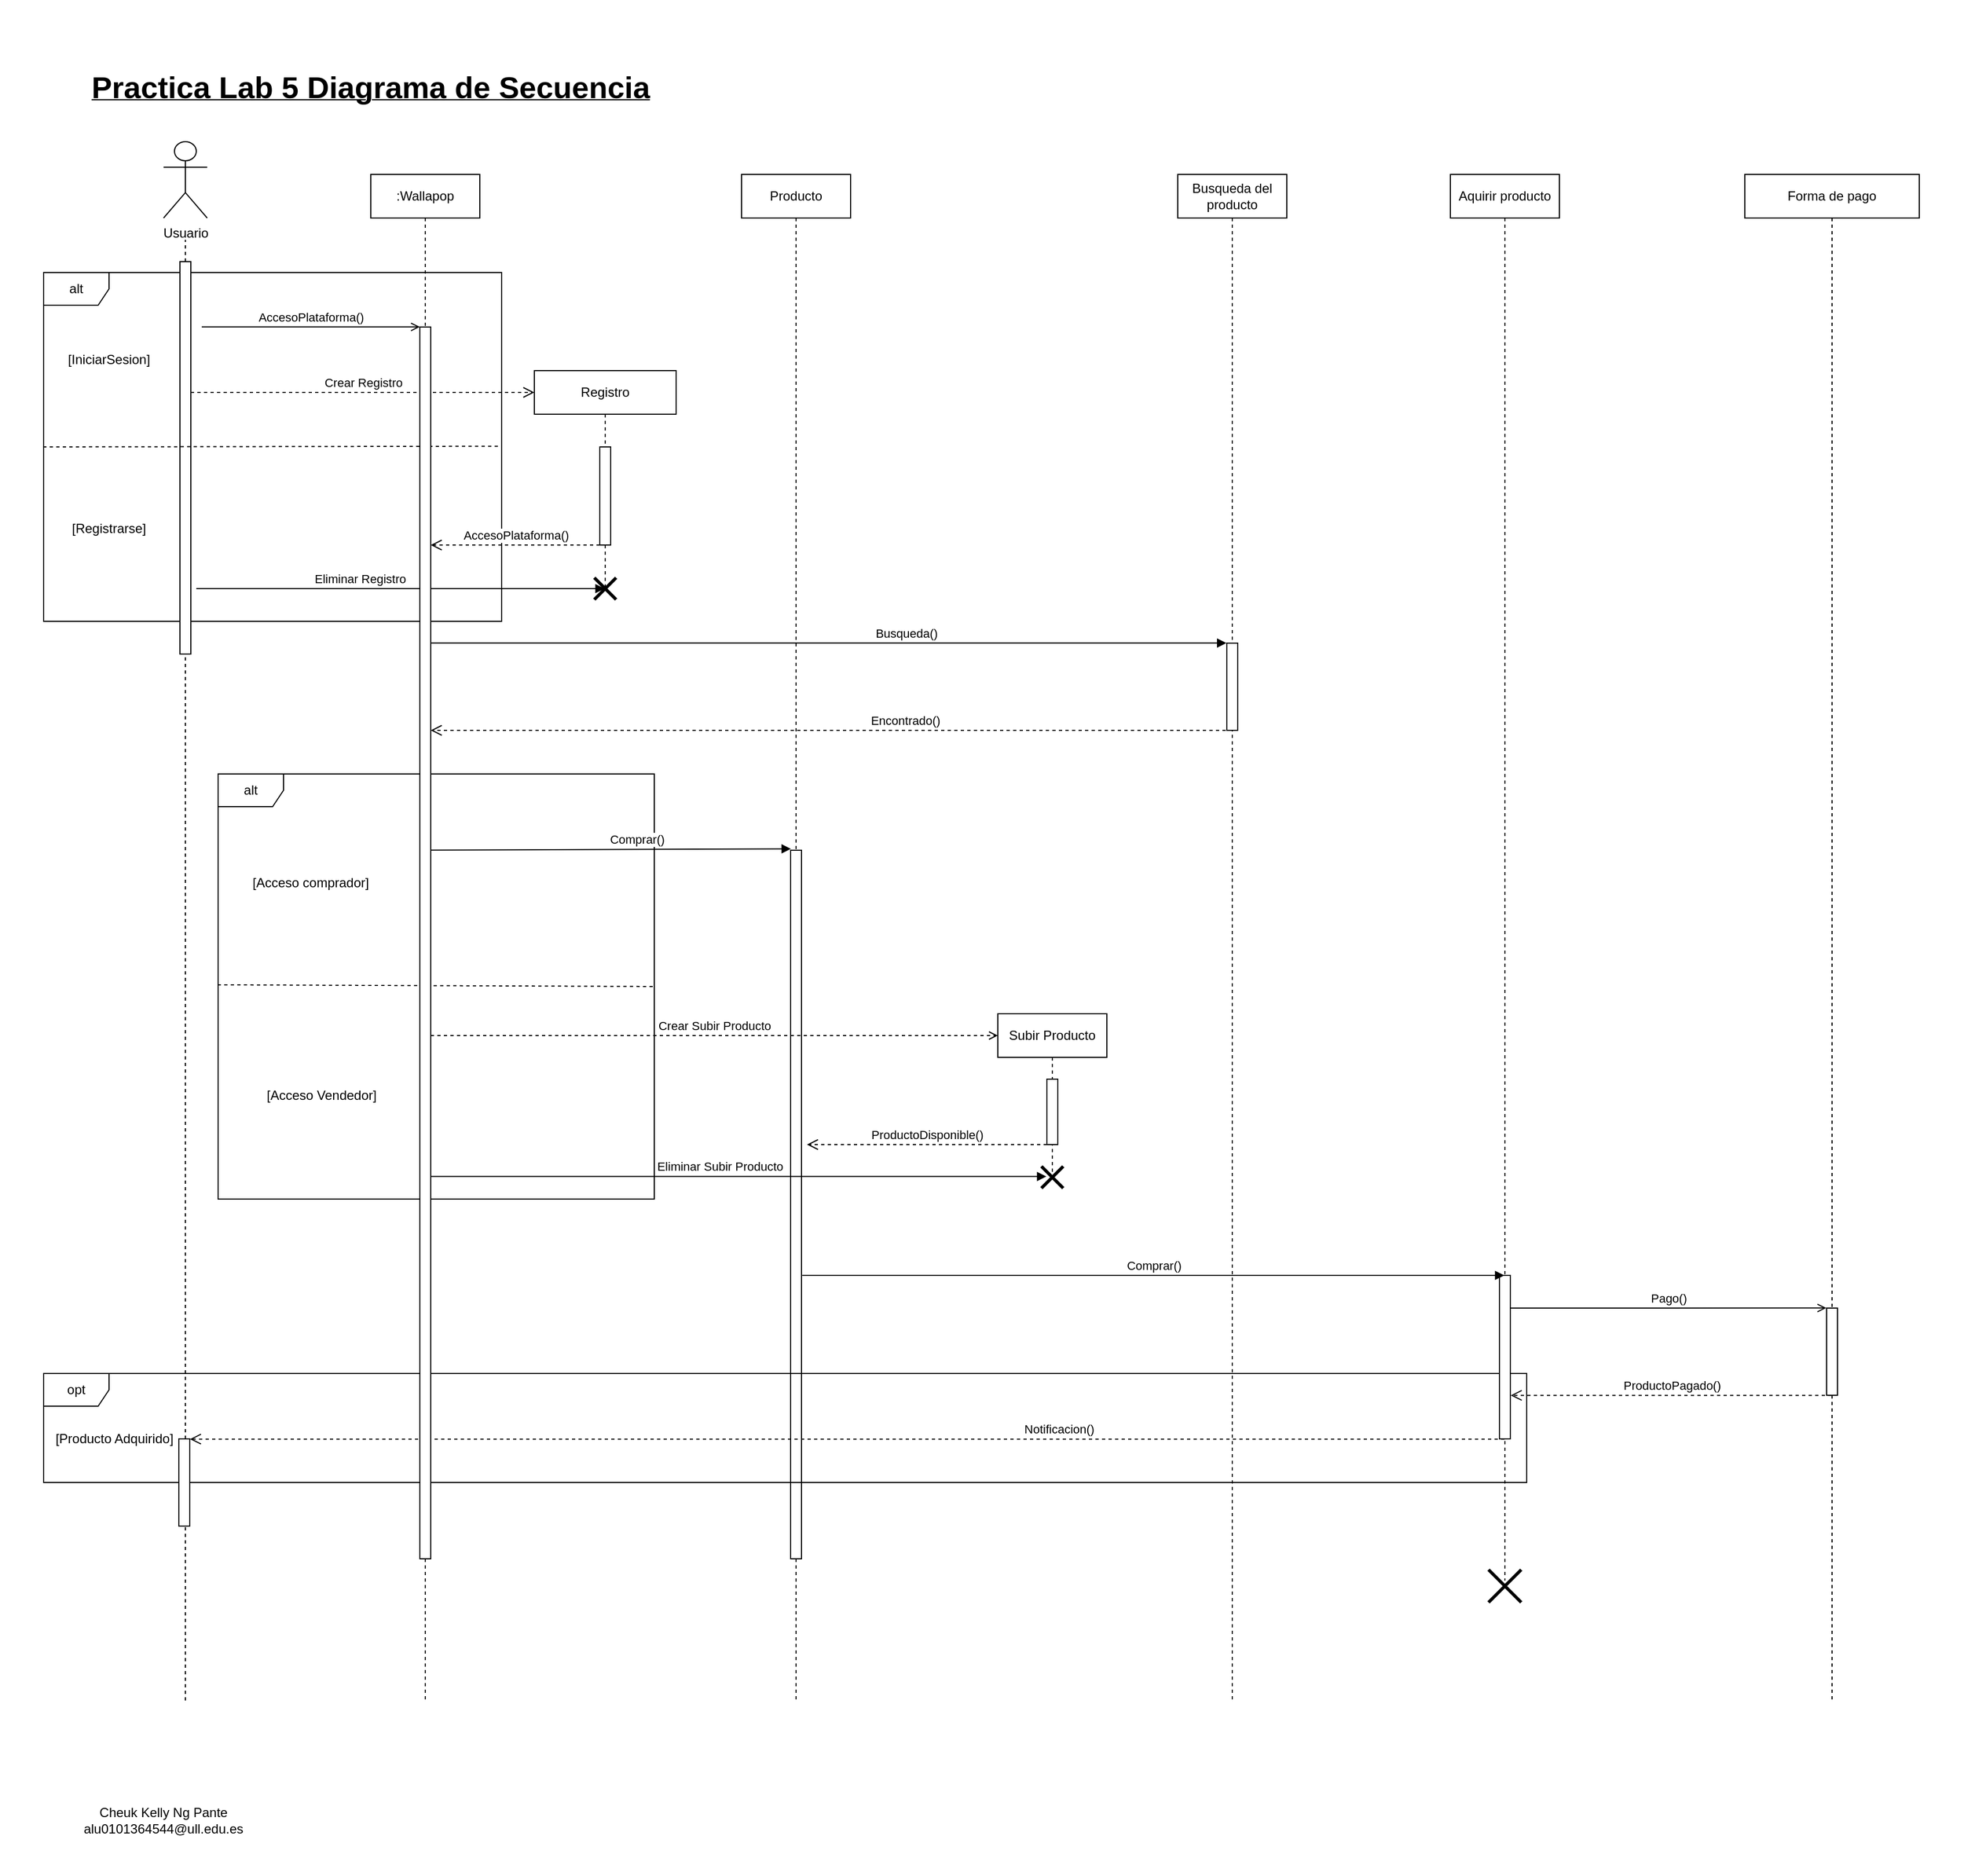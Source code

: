 <mxfile version="14.5.1" type="device"><diagram id="G5rc_5xlJPQ3jeenPHCq" name="Página-1"><mxGraphModel dx="1673" dy="967" grid="1" gridSize="10" guides="1" tooltips="1" connect="1" arrows="1" fold="1" page="1" pageScale="1" pageWidth="1800" pageHeight="1800" math="0" shadow="0"><root><mxCell id="0"/><mxCell id="1" parent="0"/><mxCell id="Z28Vv-tgGlwrrCHM5VuM-1" value="&lt;font size=&quot;1&quot;&gt;&lt;u&gt;&lt;b style=&quot;font-size: 28px&quot;&gt;Practica Lab 5 Diagrama de Secuencia&lt;/b&gt;&lt;/u&gt;&lt;/font&gt;" style="text;html=1;strokeColor=none;fillColor=none;align=center;verticalAlign=middle;whiteSpace=wrap;rounded=0;" parent="1" vertex="1"><mxGeometry x="80" y="40" width="520" height="80" as="geometry"/></mxCell><mxCell id="Z28Vv-tgGlwrrCHM5VuM-6" value="Usuario" style="shape=umlActor;verticalLabelPosition=bottom;verticalAlign=top;html=1;" parent="1" vertex="1"><mxGeometry x="150" y="130" width="40" height="70" as="geometry"/></mxCell><mxCell id="Z28Vv-tgGlwrrCHM5VuM-31" value=":Wallapop" style="shape=umlLifeline;perimeter=lifelinePerimeter;whiteSpace=wrap;html=1;container=1;collapsible=0;recursiveResize=0;outlineConnect=0;" parent="1" vertex="1"><mxGeometry x="340" y="160" width="100" height="1400" as="geometry"/></mxCell><mxCell id="Z28Vv-tgGlwrrCHM5VuM-37" value="Registro" style="shape=umlLifeline;perimeter=lifelinePerimeter;whiteSpace=wrap;html=1;container=1;collapsible=0;recursiveResize=0;outlineConnect=0;" parent="1" vertex="1"><mxGeometry x="490" y="340" width="130" height="200" as="geometry"/></mxCell><mxCell id="Lbv069P1qFNVPJu9NxDE-24" value="" style="html=1;points=[];perimeter=orthogonalPerimeter;" parent="Z28Vv-tgGlwrrCHM5VuM-37" vertex="1"><mxGeometry x="60" y="70" width="10" height="90" as="geometry"/></mxCell><mxCell id="Lbv069P1qFNVPJu9NxDE-33" value="" style="shape=umlDestroy;whiteSpace=wrap;html=1;strokeWidth=3;" parent="Z28Vv-tgGlwrrCHM5VuM-37" vertex="1"><mxGeometry x="55" y="190" width="20" height="20" as="geometry"/></mxCell><mxCell id="Lbv069P1qFNVPJu9NxDE-9" value="alt" style="shape=umlFrame;whiteSpace=wrap;html=1;" parent="1" vertex="1"><mxGeometry x="40" y="250" width="420" height="320" as="geometry"/></mxCell><mxCell id="Lbv069P1qFNVPJu9NxDE-12" value="" style="endArrow=none;dashed=1;html=1;" parent="1" edge="1"><mxGeometry width="50" height="50" relative="1" as="geometry"><mxPoint x="170" y="1560" as="sourcePoint"/><mxPoint x="170" y="220" as="targetPoint"/></mxGeometry></mxCell><mxCell id="Lbv069P1qFNVPJu9NxDE-13" value="[IniciarSesion]" style="text;html=1;strokeColor=none;fillColor=none;align=center;verticalAlign=middle;whiteSpace=wrap;rounded=0;" parent="1" vertex="1"><mxGeometry x="80" y="320" width="40" height="20" as="geometry"/></mxCell><mxCell id="Lbv069P1qFNVPJu9NxDE-15" value="" style="html=1;points=[];perimeter=orthogonalPerimeter;" parent="1" vertex="1"><mxGeometry x="165" y="240" width="10" height="360" as="geometry"/></mxCell><mxCell id="Lbv069P1qFNVPJu9NxDE-17" value="" style="endArrow=none;dashed=1;html=1;exitX=-0.001;exitY=0.5;exitDx=0;exitDy=0;exitPerimeter=0;entryX=1.001;entryY=0.498;entryDx=0;entryDy=0;entryPerimeter=0;" parent="1" source="Lbv069P1qFNVPJu9NxDE-9" target="Lbv069P1qFNVPJu9NxDE-9" edge="1"><mxGeometry width="50" height="50" relative="1" as="geometry"><mxPoint x="90" y="380" as="sourcePoint"/><mxPoint x="290" y="350" as="targetPoint"/></mxGeometry></mxCell><mxCell id="Lbv069P1qFNVPJu9NxDE-18" value="AccesoPlataforma()" style="html=1;verticalAlign=bottom;endArrow=open;endFill=0;" parent="1" edge="1"><mxGeometry width="80" relative="1" as="geometry"><mxPoint x="185" y="299.92" as="sourcePoint"/><mxPoint x="385" y="299.92" as="targetPoint"/></mxGeometry></mxCell><mxCell id="Lbv069P1qFNVPJu9NxDE-19" value="[Registrarse]" style="text;html=1;strokeColor=none;fillColor=none;align=center;verticalAlign=middle;whiteSpace=wrap;rounded=0;" parent="1" vertex="1"><mxGeometry x="80" y="475" width="40" height="20" as="geometry"/></mxCell><mxCell id="Lbv069P1qFNVPJu9NxDE-20" value="Crear Registro" style="html=1;verticalAlign=bottom;endArrow=open;endSize=8;endFill=0;dashed=1;" parent="1" source="Lbv069P1qFNVPJu9NxDE-15" edge="1"><mxGeometry relative="1" as="geometry"><mxPoint x="175" y="399.71" as="sourcePoint"/><mxPoint x="490" y="360" as="targetPoint"/></mxGeometry></mxCell><mxCell id="Lbv069P1qFNVPJu9NxDE-27" value="Producto" style="shape=umlLifeline;perimeter=lifelinePerimeter;whiteSpace=wrap;html=1;container=1;collapsible=0;recursiveResize=0;outlineConnect=0;" parent="1" vertex="1"><mxGeometry x="680" y="160" width="100" height="1400" as="geometry"/></mxCell><mxCell id="Lbv069P1qFNVPJu9NxDE-43" value="" style="html=1;points=[];perimeter=orthogonalPerimeter;" parent="Lbv069P1qFNVPJu9NxDE-27" vertex="1"><mxGeometry x="45" y="620" width="10" height="650" as="geometry"/></mxCell><mxCell id="Lbv069P1qFNVPJu9NxDE-29" value="AccesoPlataforma()" style="html=1;verticalAlign=bottom;endArrow=open;dashed=1;endSize=8;" parent="1" edge="1"><mxGeometry relative="1" as="geometry"><mxPoint x="550" y="500" as="sourcePoint"/><mxPoint x="395" y="500" as="targetPoint"/></mxGeometry></mxCell><mxCell id="Lbv069P1qFNVPJu9NxDE-34" value="Eliminar Registro" style="html=1;verticalAlign=bottom;endArrow=block;" parent="1" target="Z28Vv-tgGlwrrCHM5VuM-37" edge="1"><mxGeometry x="-0.199" width="80" relative="1" as="geometry"><mxPoint x="180" y="540" as="sourcePoint"/><mxPoint x="260" y="540" as="targetPoint"/><mxPoint as="offset"/></mxGeometry></mxCell><mxCell id="Lbv069P1qFNVPJu9NxDE-35" value="alt" style="shape=umlFrame;whiteSpace=wrap;html=1;" parent="1" vertex="1"><mxGeometry x="200" y="710" width="400" height="390" as="geometry"/></mxCell><mxCell id="Lbv069P1qFNVPJu9NxDE-38" value="Forma de pago" style="shape=umlLifeline;perimeter=lifelinePerimeter;whiteSpace=wrap;html=1;container=1;collapsible=0;recursiveResize=0;outlineConnect=0;" parent="1" vertex="1"><mxGeometry x="1600" y="160" width="160" height="1400" as="geometry"/></mxCell><mxCell id="wsegaYweLXw14LIECSMV-14" value="" style="html=1;points=[];perimeter=orthogonalPerimeter;" vertex="1" parent="Lbv069P1qFNVPJu9NxDE-38"><mxGeometry x="75" y="1040" width="10" height="80" as="geometry"/></mxCell><mxCell id="Lbv069P1qFNVPJu9NxDE-39" value="[Acceso comprador]" style="text;html=1;strokeColor=none;fillColor=none;align=center;verticalAlign=middle;whiteSpace=wrap;rounded=0;" parent="1" vertex="1"><mxGeometry x="220" y="800" width="130" height="20" as="geometry"/></mxCell><mxCell id="Lbv069P1qFNVPJu9NxDE-40" value="" style="endArrow=none;dashed=1;html=1;exitX=-0.001;exitY=0.496;exitDx=0;exitDy=0;exitPerimeter=0;entryX=1.002;entryY=0.5;entryDx=0;entryDy=0;entryPerimeter=0;" parent="1" source="Lbv069P1qFNVPJu9NxDE-35" target="Lbv069P1qFNVPJu9NxDE-35" edge="1"><mxGeometry width="50" height="50" relative="1" as="geometry"><mxPoint x="270" y="850" as="sourcePoint"/><mxPoint x="320" y="800" as="targetPoint"/></mxGeometry></mxCell><mxCell id="Lbv069P1qFNVPJu9NxDE-42" value="Comprar()" style="html=1;verticalAlign=bottom;endArrow=block;endFill=1;entryX=0.028;entryY=-0.002;entryDx=0;entryDy=0;entryPerimeter=0;exitX=1.044;exitY=0.436;exitDx=0;exitDy=0;exitPerimeter=0;" parent="1" target="Lbv069P1qFNVPJu9NxDE-43" edge="1"><mxGeometry x="0.143" width="80" relative="1" as="geometry"><mxPoint x="395.44" y="779.84" as="sourcePoint"/><mxPoint x="720" y="780" as="targetPoint"/><mxPoint as="offset"/></mxGeometry></mxCell><mxCell id="Lbv069P1qFNVPJu9NxDE-44" value="[Acceso Vendedor]" style="text;html=1;strokeColor=none;fillColor=none;align=center;verticalAlign=middle;whiteSpace=wrap;rounded=0;" parent="1" vertex="1"><mxGeometry x="230" y="995" width="130" height="20" as="geometry"/></mxCell><mxCell id="Lbv069P1qFNVPJu9NxDE-46" value="Crear Subir Producto" style="html=1;verticalAlign=bottom;endArrow=open;dashed=1;endFill=0;" parent="1" edge="1"><mxGeometry width="80" relative="1" as="geometry"><mxPoint x="395" y="950" as="sourcePoint"/><mxPoint x="915" y="950" as="targetPoint"/></mxGeometry></mxCell><mxCell id="Lbv069P1qFNVPJu9NxDE-47" value="Subir Producto" style="shape=umlLifeline;perimeter=lifelinePerimeter;whiteSpace=wrap;html=1;container=1;collapsible=0;recursiveResize=0;outlineConnect=0;" parent="1" vertex="1"><mxGeometry x="915" y="930" width="100" height="150" as="geometry"/></mxCell><mxCell id="Lbv069P1qFNVPJu9NxDE-48" value="" style="html=1;points=[];perimeter=orthogonalPerimeter;" parent="Lbv069P1qFNVPJu9NxDE-47" vertex="1"><mxGeometry x="45" y="60" width="10" height="60" as="geometry"/></mxCell><mxCell id="Lbv069P1qFNVPJu9NxDE-51" value="" style="shape=umlDestroy;whiteSpace=wrap;html=1;strokeWidth=3;" parent="1" vertex="1"><mxGeometry x="955" y="1070" width="20" height="20" as="geometry"/></mxCell><mxCell id="Lbv069P1qFNVPJu9NxDE-52" value="Eliminar Subir Producto" style="html=1;verticalAlign=bottom;endArrow=block;" parent="1" edge="1"><mxGeometry x="-0.061" width="80" relative="1" as="geometry"><mxPoint x="395" y="1079.31" as="sourcePoint"/><mxPoint x="959.5" y="1079.31" as="targetPoint"/><mxPoint as="offset"/></mxGeometry></mxCell><mxCell id="Lbv069P1qFNVPJu9NxDE-53" value="ProductoDisponible()" style="html=1;verticalAlign=bottom;endArrow=open;dashed=1;endSize=8;" parent="1" edge="1"><mxGeometry relative="1" as="geometry"><mxPoint x="960" y="1050" as="sourcePoint"/><mxPoint x="740" y="1050" as="targetPoint"/></mxGeometry></mxCell><mxCell id="Lbv069P1qFNVPJu9NxDE-55" value="opt" style="shape=umlFrame;whiteSpace=wrap;html=1;" parent="1" vertex="1"><mxGeometry x="40" y="1260" width="1360" height="100" as="geometry"/></mxCell><mxCell id="Lbv069P1qFNVPJu9NxDE-56" value="[Producto Adquirido]" style="text;html=1;strokeColor=none;fillColor=none;align=center;verticalAlign=middle;whiteSpace=wrap;rounded=0;" parent="1" vertex="1"><mxGeometry x="45" y="1310" width="120" height="20" as="geometry"/></mxCell><mxCell id="Lbv069P1qFNVPJu9NxDE-57" value="Notificacion()" style="html=1;verticalAlign=bottom;endArrow=open;dashed=1;endSize=8;entryX=1.02;entryY=0.003;entryDx=0;entryDy=0;entryPerimeter=0;" parent="1" edge="1" target="wsegaYweLXw14LIECSMV-23" source="wsegaYweLXw14LIECSMV-1"><mxGeometry x="-0.321" relative="1" as="geometry"><mxPoint x="1310" y="1320" as="sourcePoint"/><mxPoint x="210" y="1320" as="targetPoint"/><mxPoint as="offset"/></mxGeometry></mxCell><mxCell id="wsegaYweLXw14LIECSMV-1" value="Aquirir producto" style="shape=umlLifeline;perimeter=lifelinePerimeter;whiteSpace=wrap;html=1;container=1;collapsible=0;recursiveResize=0;outlineConnect=0;" vertex="1" parent="1"><mxGeometry x="1330" y="160" width="100" height="1290" as="geometry"/></mxCell><mxCell id="wsegaYweLXw14LIECSMV-2" value="" style="html=1;points=[];perimeter=orthogonalPerimeter;" vertex="1" parent="wsegaYweLXw14LIECSMV-1"><mxGeometry x="45" y="1010" width="10" height="150" as="geometry"/></mxCell><mxCell id="wsegaYweLXw14LIECSMV-5" value="Busqueda del producto" style="shape=umlLifeline;perimeter=lifelinePerimeter;whiteSpace=wrap;html=1;container=1;collapsible=0;recursiveResize=0;outlineConnect=0;" vertex="1" parent="1"><mxGeometry x="1080" y="160" width="100" height="1400" as="geometry"/></mxCell><mxCell id="wsegaYweLXw14LIECSMV-9" value="" style="html=1;points=[];perimeter=orthogonalPerimeter;" vertex="1" parent="wsegaYweLXw14LIECSMV-5"><mxGeometry x="45" y="430" width="10" height="80" as="geometry"/></mxCell><mxCell id="wsegaYweLXw14LIECSMV-7" value="Busqueda()" style="html=1;verticalAlign=bottom;endArrow=block;entryX=-0.039;entryY=-0.001;entryDx=0;entryDy=0;entryPerimeter=0;" edge="1" parent="1" target="wsegaYweLXw14LIECSMV-9"><mxGeometry x="0.194" width="80" relative="1" as="geometry"><mxPoint x="395" y="589.92" as="sourcePoint"/><mxPoint x="1120" y="590" as="targetPoint"/><mxPoint as="offset"/></mxGeometry></mxCell><mxCell id="wsegaYweLXw14LIECSMV-10" value="Encontrado()" style="html=1;verticalAlign=bottom;endArrow=open;dashed=1;endSize=8;" edge="1" parent="1"><mxGeometry x="-0.184" relative="1" as="geometry"><mxPoint x="1130" y="670" as="sourcePoint"/><mxPoint x="395" y="670" as="targetPoint"/><mxPoint as="offset"/></mxGeometry></mxCell><mxCell id="wsegaYweLXw14LIECSMV-12" value="Comprar()" style="html=1;verticalAlign=bottom;endArrow=block;exitX=1.067;exitY=0.6;exitDx=0;exitDy=0;exitPerimeter=0;" edge="1" parent="1" source="Lbv069P1qFNVPJu9NxDE-43" target="wsegaYweLXw14LIECSMV-1"><mxGeometry width="80" relative="1" as="geometry"><mxPoint x="740" y="1170" as="sourcePoint"/><mxPoint x="530" y="1170" as="targetPoint"/></mxGeometry></mxCell><mxCell id="wsegaYweLXw14LIECSMV-19" value="ProductoPagado()" style="html=1;verticalAlign=bottom;endArrow=open;dashed=1;endSize=8;entryX=1.035;entryY=0.734;entryDx=0;entryDy=0;entryPerimeter=0;" edge="1" parent="1" source="Lbv069P1qFNVPJu9NxDE-38" target="wsegaYweLXw14LIECSMV-2"><mxGeometry relative="1" as="geometry"><mxPoint x="1650" y="1280" as="sourcePoint"/><mxPoint x="1390" y="1280" as="targetPoint"/></mxGeometry></mxCell><mxCell id="wsegaYweLXw14LIECSMV-20" value="" style="shape=umlDestroy;whiteSpace=wrap;html=1;strokeWidth=3;" vertex="1" parent="1"><mxGeometry x="1365" y="1440" width="30" height="30" as="geometry"/></mxCell><mxCell id="wsegaYweLXw14LIECSMV-23" value="" style="html=1;points=[];perimeter=orthogonalPerimeter;" vertex="1" parent="1"><mxGeometry x="164" y="1320" width="10" height="80" as="geometry"/></mxCell><mxCell id="wsegaYweLXw14LIECSMV-24" value="" style="html=1;points=[];perimeter=orthogonalPerimeter;" vertex="1" parent="1"><mxGeometry x="385" y="300" width="10" height="1130" as="geometry"/></mxCell><mxCell id="wsegaYweLXw14LIECSMV-26" value="Cheuk Kelly Ng Pante&lt;br&gt;alu0101364544@ull.edu.es" style="text;html=1;strokeColor=none;fillColor=none;align=center;verticalAlign=middle;whiteSpace=wrap;rounded=0;" vertex="1" parent="1"><mxGeometry x="80" y="1660" width="140" height="20" as="geometry"/></mxCell><mxCell id="wsegaYweLXw14LIECSMV-28" value="&lt;font color=&quot;#ffffff&quot;&gt;Text&lt;/font&gt;" style="text;html=1;strokeColor=none;fillColor=none;align=center;verticalAlign=middle;whiteSpace=wrap;rounded=0;" vertex="1" parent="1"><mxGeometry x="900" width="40" height="20" as="geometry"/></mxCell><mxCell id="wsegaYweLXw14LIECSMV-29" value="&lt;font color=&quot;#ffffff&quot;&gt;Text&lt;/font&gt;" style="text;html=1;strokeColor=none;fillColor=none;align=center;verticalAlign=middle;whiteSpace=wrap;rounded=0;" vertex="1" parent="1"><mxGeometry y="795" width="40" height="20" as="geometry"/></mxCell><mxCell id="wsegaYweLXw14LIECSMV-30" value="&lt;font color=&quot;#ffffff&quot;&gt;Text&lt;/font&gt;" style="text;html=1;strokeColor=none;fillColor=none;align=center;verticalAlign=middle;whiteSpace=wrap;rounded=0;" vertex="1" parent="1"><mxGeometry x="940" y="1700" width="40" height="20" as="geometry"/></mxCell><mxCell id="wsegaYweLXw14LIECSMV-27" value="&lt;font color=&quot;#ffffff&quot;&gt;Text&lt;/font&gt;" style="text;html=1;strokeColor=none;fillColor=none;align=center;verticalAlign=middle;whiteSpace=wrap;rounded=0;" vertex="1" parent="1"><mxGeometry x="1760" y="780" width="40" height="20" as="geometry"/></mxCell><mxCell id="wsegaYweLXw14LIECSMV-13" value="Pago()" style="html=1;verticalAlign=bottom;endArrow=open;endFill=0;entryX=-0.029;entryY=-0.001;entryDx=0;entryDy=0;entryPerimeter=0;exitX=0.972;exitY=0.2;exitDx=0;exitDy=0;exitPerimeter=0;" edge="1" parent="1" source="wsegaYweLXw14LIECSMV-2" target="wsegaYweLXw14LIECSMV-14"><mxGeometry width="80" relative="1" as="geometry"><mxPoint x="1390" y="1200" as="sourcePoint"/><mxPoint x="1650" y="1200" as="targetPoint"/></mxGeometry></mxCell></root></mxGraphModel></diagram></mxfile>